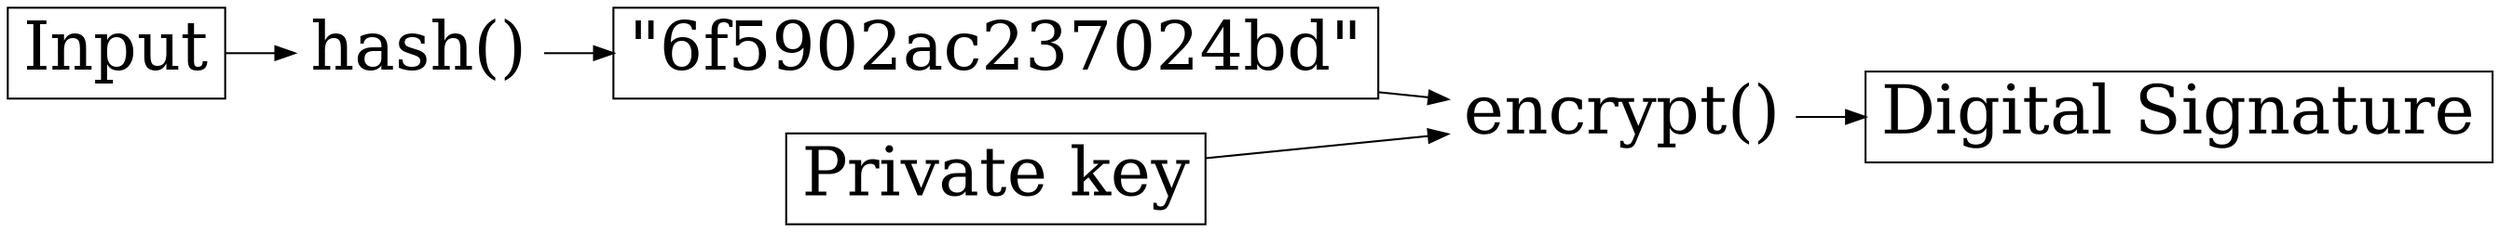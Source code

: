 digraph Signature {
	rankdir = LR
	margin = 0
	node [ shape = none ]

	Input [ shape = box, fontsize = 35 ]
	HashFunction [ label = "hash()", fontsize = 35 ]
	Hash [ shape = box, label = "\"6f5902ac237024bd\"", fontsize = 35]
	PrivateKey [ shape = box, label = "Private key", fontsize = 35 ]
	Encryption [ label = "encrypt()", fontsize = 35 ]
	Signature [ shape = box, label = "Digital Signature", fontsize = 35 ]

	Input -> HashFunction -> Hash
	{ Hash PrivateKey } -> Encryption -> Signature
}
